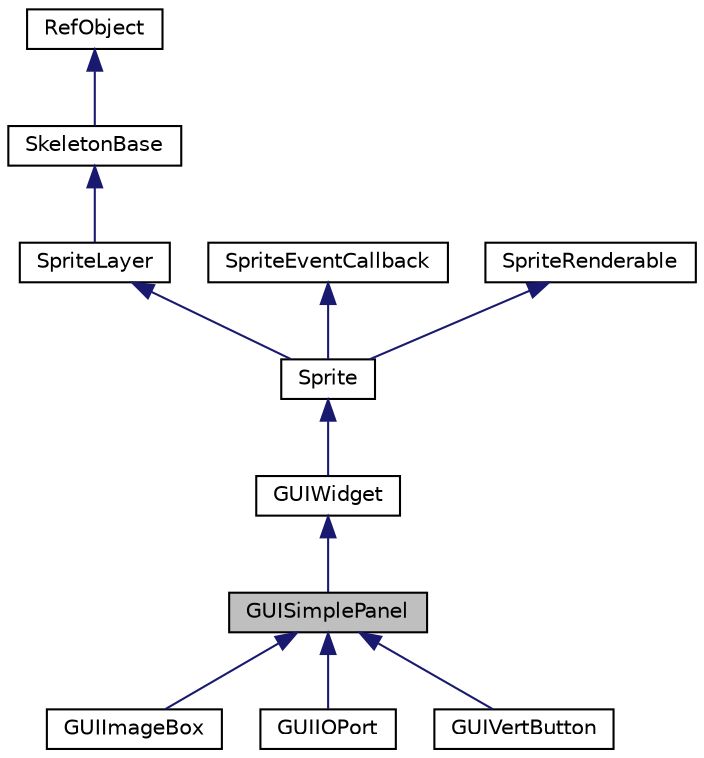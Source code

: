 digraph "GUISimplePanel"
{
  edge [fontname="Helvetica",fontsize="10",labelfontname="Helvetica",labelfontsize="10"];
  node [fontname="Helvetica",fontsize="10",shape=record];
  Node1 [label="GUISimplePanel",height=0.2,width=0.4,color="black", fillcolor="grey75", style="filled", fontcolor="black"];
  Node2 -> Node1 [dir="back",color="midnightblue",fontsize="10",style="solid",fontname="Helvetica"];
  Node2 [label="GUIWidget",height=0.2,width=0.4,color="black", fillcolor="white", style="filled",URL="$class_g_u_i_widget.html"];
  Node3 -> Node2 [dir="back",color="midnightblue",fontsize="10",style="solid",fontname="Helvetica"];
  Node3 [label="Sprite",height=0.2,width=0.4,color="black", fillcolor="white", style="filled",URL="$class_sprite.html",tooltip="Sprite. "];
  Node4 -> Node3 [dir="back",color="midnightblue",fontsize="10",style="solid",fontname="Helvetica"];
  Node4 [label="SpriteLayer",height=0.2,width=0.4,color="black", fillcolor="white", style="filled",URL="$class_sprite_layer.html",tooltip="SpriteLayer. "];
  Node5 -> Node4 [dir="back",color="midnightblue",fontsize="10",style="solid",fontname="Helvetica"];
  Node5 [label="SkeletonBase",height=0.2,width=0.4,color="black", fillcolor="white", style="filled",URL="$class_skeleton_base.html"];
  Node6 -> Node5 [dir="back",color="midnightblue",fontsize="10",style="solid",fontname="Helvetica"];
  Node6 [label="RefObject",height=0.2,width=0.4,color="black", fillcolor="white", style="filled",URL="$class_ref_object.html"];
  Node7 -> Node3 [dir="back",color="midnightblue",fontsize="10",style="solid",fontname="Helvetica"];
  Node7 [label="SpriteEventCallback",height=0.2,width=0.4,color="black", fillcolor="white", style="filled",URL="$class_sprite_event_callback.html"];
  Node8 -> Node3 [dir="back",color="midnightblue",fontsize="10",style="solid",fontname="Helvetica"];
  Node8 [label="SpriteRenderable",height=0.2,width=0.4,color="black", fillcolor="white", style="filled",URL="$class_sprite_renderable.html"];
  Node1 -> Node9 [dir="back",color="midnightblue",fontsize="10",style="solid",fontname="Helvetica"];
  Node9 [label="GUIImageBox",height=0.2,width=0.4,color="black", fillcolor="white", style="filled",URL="$class_g_u_i_image_box.html",tooltip="GUIImageBox. "];
  Node1 -> Node10 [dir="back",color="midnightblue",fontsize="10",style="solid",fontname="Helvetica"];
  Node10 [label="GUIIOPort",height=0.2,width=0.4,color="black", fillcolor="white", style="filled",URL="$class_g_u_i_i_o_port.html",tooltip="GUIIOPort. "];
  Node1 -> Node11 [dir="back",color="midnightblue",fontsize="10",style="solid",fontname="Helvetica"];
  Node11 [label="GUIVertButton",height=0.2,width=0.4,color="black", fillcolor="white", style="filled",URL="$class_g_u_i_vert_button.html",tooltip="GUIVertButton. "];
}
